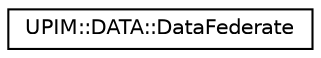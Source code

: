 digraph "Graphical Class Hierarchy"
{
  edge [fontname="Helvetica",fontsize="10",labelfontname="Helvetica",labelfontsize="10"];
  node [fontname="Helvetica",fontsize="10",shape=record];
  rankdir="LR";
  Node0 [label="UPIM::DATA::DataFederate",height=0.2,width=0.4,color="black", fillcolor="white", style="filled",URL="$classUPIM_1_1DATA_1_1DataFederate.html"];
}
